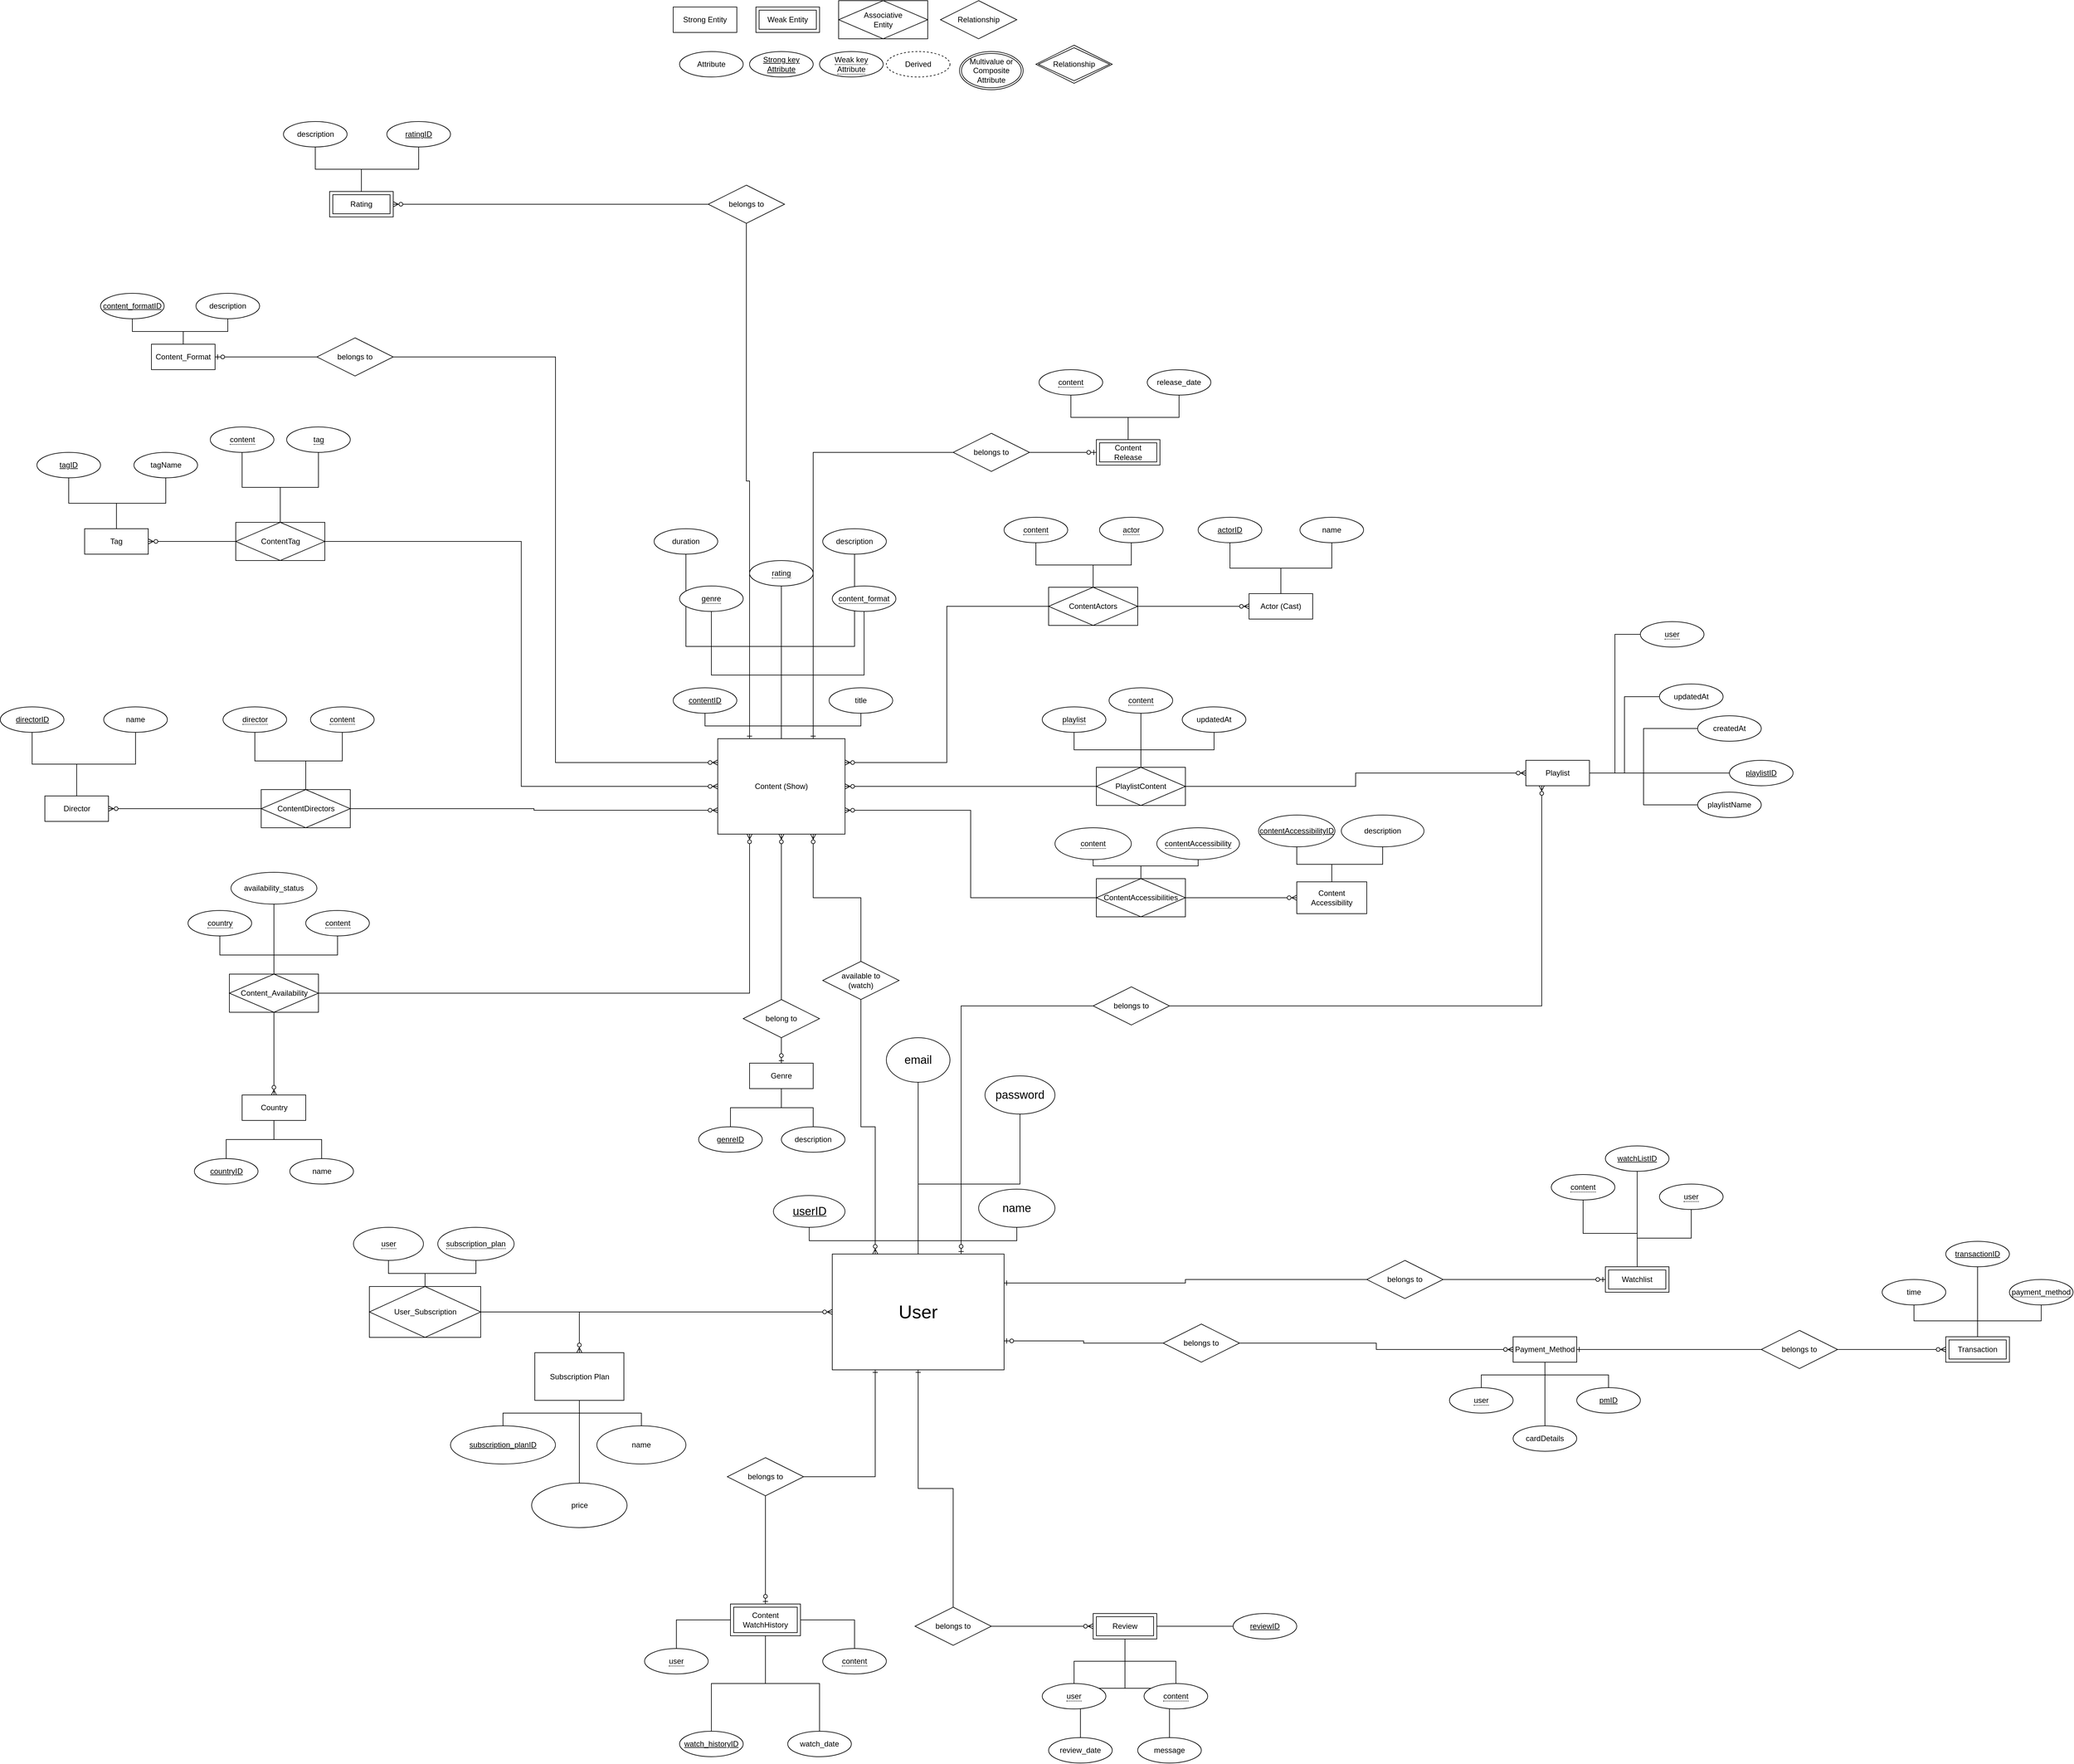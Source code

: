 <mxfile version="26.0.9">
  <diagram name="Page-1" id="sbwtIJG5Lqc62xWzFui9">
    <mxGraphModel dx="4030" dy="2332" grid="1" gridSize="10" guides="1" tooltips="1" connect="1" arrows="1" fold="1" page="1" pageScale="1" pageWidth="850" pageHeight="1100" math="0" shadow="0">
      <root>
        <mxCell id="0" />
        <mxCell id="1" parent="0" />
        <mxCell id="qdfCS7rZfUmENBo_9i0t-54" style="edgeStyle=orthogonalEdgeStyle;rounded=0;orthogonalLoop=1;jettySize=auto;html=1;entryX=0.5;entryY=1;entryDx=0;entryDy=0;endArrow=none;startFill=0;" parent="1" source="w4INzKXedRUWKurKv1tM-1" target="qdfCS7rZfUmENBo_9i0t-52" edge="1">
          <mxGeometry relative="1" as="geometry" />
        </mxCell>
        <mxCell id="qdfCS7rZfUmENBo_9i0t-57" style="edgeStyle=orthogonalEdgeStyle;rounded=0;orthogonalLoop=1;jettySize=auto;html=1;entryX=0.5;entryY=1;entryDx=0;entryDy=0;endArrow=none;startFill=0;" parent="1" source="w4INzKXedRUWKurKv1tM-1" target="qdfCS7rZfUmENBo_9i0t-56" edge="1">
          <mxGeometry relative="1" as="geometry" />
        </mxCell>
        <mxCell id="w4INzKXedRUWKurKv1tM-1" value="Content_Format" style="whiteSpace=wrap;html=1;align=center;" parent="1" vertex="1">
          <mxGeometry x="-880" y="220" width="100" height="40" as="geometry" />
        </mxCell>
        <mxCell id="w4INzKXedRUWKurKv1tM-2" value="Weak Entity" style="shape=ext;margin=3;double=1;whiteSpace=wrap;html=1;align=center;" parent="1" vertex="1">
          <mxGeometry x="70" y="-310" width="100" height="40" as="geometry" />
        </mxCell>
        <mxCell id="w4INzKXedRUWKurKv1tM-3" value="Associative&#xa;Entity" style="shape=associativeEntity;whiteSpace=wrap;html=1;align=center;" parent="1" vertex="1">
          <mxGeometry x="200" y="-320" width="140" height="60" as="geometry" />
        </mxCell>
        <mxCell id="w4INzKXedRUWKurKv1tM-4" value="Relationship" style="shape=rhombus;perimeter=rhombusPerimeter;whiteSpace=wrap;html=1;align=center;" parent="1" vertex="1">
          <mxGeometry x="360" y="-320" width="120" height="60" as="geometry" />
        </mxCell>
        <mxCell id="w4INzKXedRUWKurKv1tM-5" value="Attribute" style="ellipse;whiteSpace=wrap;html=1;align=center;" parent="1" vertex="1">
          <mxGeometry x="-50" y="-240" width="100" height="40" as="geometry" />
        </mxCell>
        <mxCell id="w4INzKXedRUWKurKv1tM-6" value="Strong key Attribute" style="ellipse;whiteSpace=wrap;html=1;align=center;fontStyle=4;" parent="1" vertex="1">
          <mxGeometry x="60" y="-240" width="100" height="40" as="geometry" />
        </mxCell>
        <mxCell id="w4INzKXedRUWKurKv1tM-7" value="&lt;span style=&quot;border-bottom: 1px dotted&quot;&gt;Weak key Attribute&lt;/span&gt;" style="ellipse;whiteSpace=wrap;html=1;align=center;" parent="1" vertex="1">
          <mxGeometry x="170" y="-240" width="100" height="40" as="geometry" />
        </mxCell>
        <mxCell id="w4INzKXedRUWKurKv1tM-8" value="Derived" style="ellipse;whiteSpace=wrap;html=1;align=center;dashed=1;" parent="1" vertex="1">
          <mxGeometry x="275" y="-240" width="100" height="40" as="geometry" />
        </mxCell>
        <mxCell id="w4INzKXedRUWKurKv1tM-9" value="Multivalue or Composite Attribute" style="ellipse;shape=doubleEllipse;margin=3;whiteSpace=wrap;html=1;align=center;" parent="1" vertex="1">
          <mxGeometry x="390" y="-240" width="100" height="60" as="geometry" />
        </mxCell>
        <mxCell id="w4INzKXedRUWKurKv1tM-10" value="Relationship" style="shape=rhombus;double=1;perimeter=rhombusPerimeter;whiteSpace=wrap;html=1;align=center;" parent="1" vertex="1">
          <mxGeometry x="510" y="-250" width="120" height="60" as="geometry" />
        </mxCell>
        <mxCell id="yMJcQz2AITCi0hib5a6--9" style="edgeStyle=orthogonalEdgeStyle;rounded=0;orthogonalLoop=1;jettySize=auto;html=1;entryX=0.5;entryY=1;entryDx=0;entryDy=0;endArrow=none;startFill=0;" parent="1" source="yMJcQz2AITCi0hib5a6--1" target="yMJcQz2AITCi0hib5a6--8" edge="1">
          <mxGeometry relative="1" as="geometry" />
        </mxCell>
        <mxCell id="yMJcQz2AITCi0hib5a6--10" style="edgeStyle=orthogonalEdgeStyle;rounded=0;orthogonalLoop=1;jettySize=auto;html=1;entryX=0.5;entryY=1;entryDx=0;entryDy=0;endArrow=none;startFill=0;" parent="1" source="yMJcQz2AITCi0hib5a6--1" target="yMJcQz2AITCi0hib5a6--6" edge="1">
          <mxGeometry relative="1" as="geometry" />
        </mxCell>
        <mxCell id="yMJcQz2AITCi0hib5a6--33" style="edgeStyle=orthogonalEdgeStyle;rounded=0;orthogonalLoop=1;jettySize=auto;html=1;entryX=0.5;entryY=1;entryDx=0;entryDy=0;endArrow=none;startFill=0;" parent="1" source="yMJcQz2AITCi0hib5a6--1" target="yMJcQz2AITCi0hib5a6--32" edge="1">
          <mxGeometry relative="1" as="geometry" />
        </mxCell>
        <mxCell id="qdfCS7rZfUmENBo_9i0t-60" style="edgeStyle=orthogonalEdgeStyle;rounded=0;orthogonalLoop=1;jettySize=auto;html=1;endArrow=none;startFill=0;" parent="1" source="yMJcQz2AITCi0hib5a6--1" target="qdfCS7rZfUmENBo_9i0t-58" edge="1">
          <mxGeometry relative="1" as="geometry" />
        </mxCell>
        <mxCell id="DvEDt5dL9hCp_Jummkrn-24" style="edgeStyle=orthogonalEdgeStyle;rounded=0;orthogonalLoop=1;jettySize=auto;html=1;entryX=0.5;entryY=1;entryDx=0;entryDy=0;endArrow=none;startFill=0;" edge="1" parent="1" source="yMJcQz2AITCi0hib5a6--1" target="DvEDt5dL9hCp_Jummkrn-23">
          <mxGeometry relative="1" as="geometry" />
        </mxCell>
        <mxCell id="DvEDt5dL9hCp_Jummkrn-33" style="edgeStyle=orthogonalEdgeStyle;rounded=0;orthogonalLoop=1;jettySize=auto;html=1;entryX=0.5;entryY=1;entryDx=0;entryDy=0;endArrow=none;startFill=0;" edge="1" parent="1" source="yMJcQz2AITCi0hib5a6--1" target="DvEDt5dL9hCp_Jummkrn-32">
          <mxGeometry relative="1" as="geometry" />
        </mxCell>
        <mxCell id="DvEDt5dL9hCp_Jummkrn-35" style="edgeStyle=orthogonalEdgeStyle;rounded=0;orthogonalLoop=1;jettySize=auto;html=1;endArrow=none;startFill=0;" edge="1" parent="1" source="yMJcQz2AITCi0hib5a6--1" target="DvEDt5dL9hCp_Jummkrn-34">
          <mxGeometry relative="1" as="geometry" />
        </mxCell>
        <mxCell id="yMJcQz2AITCi0hib5a6--1" value="Content (Show)" style="whiteSpace=wrap;html=1;align=center;" parent="1" vertex="1">
          <mxGeometry x="10" y="840" width="200" height="150" as="geometry" />
        </mxCell>
        <mxCell id="LjFOChXieChf4-9cmyB0-9" style="edgeStyle=orthogonalEdgeStyle;rounded=0;orthogonalLoop=1;jettySize=auto;html=1;entryX=0.5;entryY=1;entryDx=0;entryDy=0;endArrow=none;startFill=0;" parent="1" source="yMJcQz2AITCi0hib5a6--2" target="LjFOChXieChf4-9cmyB0-7" edge="1">
          <mxGeometry relative="1" as="geometry" />
        </mxCell>
        <mxCell id="LjFOChXieChf4-9cmyB0-11" style="edgeStyle=orthogonalEdgeStyle;rounded=0;orthogonalLoop=1;jettySize=auto;html=1;entryX=0.5;entryY=1;entryDx=0;entryDy=0;endArrow=none;startFill=0;" parent="1" source="yMJcQz2AITCi0hib5a6--2" target="LjFOChXieChf4-9cmyB0-10" edge="1">
          <mxGeometry relative="1" as="geometry" />
        </mxCell>
        <mxCell id="yMJcQz2AITCi0hib5a6--2" value="Actor (Cast)" style="whiteSpace=wrap;html=1;align=center;" parent="1" vertex="1">
          <mxGeometry x="845" y="612" width="100" height="40" as="geometry" />
        </mxCell>
        <mxCell id="yMJcQz2AITCi0hib5a6--5" style="edgeStyle=orthogonalEdgeStyle;rounded=0;orthogonalLoop=1;jettySize=auto;html=1;entryX=0;entryY=0.5;entryDx=0;entryDy=0;endArrow=ERzeroToMany;endFill=0;" parent="1" source="yMJcQz2AITCi0hib5a6--3" target="yMJcQz2AITCi0hib5a6--2" edge="1">
          <mxGeometry relative="1" as="geometry" />
        </mxCell>
        <mxCell id="yMJcQz2AITCi0hib5a6--13" style="edgeStyle=orthogonalEdgeStyle;rounded=0;orthogonalLoop=1;jettySize=auto;html=1;endArrow=none;startFill=0;" parent="1" source="yMJcQz2AITCi0hib5a6--3" target="yMJcQz2AITCi0hib5a6--12" edge="1">
          <mxGeometry relative="1" as="geometry" />
        </mxCell>
        <mxCell id="yMJcQz2AITCi0hib5a6--14" style="edgeStyle=orthogonalEdgeStyle;rounded=0;orthogonalLoop=1;jettySize=auto;html=1;entryX=0.5;entryY=1;entryDx=0;entryDy=0;endArrow=none;startFill=0;" parent="1" source="yMJcQz2AITCi0hib5a6--3" target="yMJcQz2AITCi0hib5a6--11" edge="1">
          <mxGeometry relative="1" as="geometry" />
        </mxCell>
        <mxCell id="ylxQAcT74aEYiyA7Ngud-25" style="edgeStyle=orthogonalEdgeStyle;rounded=0;orthogonalLoop=1;jettySize=auto;html=1;entryX=1;entryY=0.25;entryDx=0;entryDy=0;endArrow=ERzeroToMany;endFill=0;" parent="1" source="yMJcQz2AITCi0hib5a6--3" target="yMJcQz2AITCi0hib5a6--1" edge="1">
          <mxGeometry relative="1" as="geometry" />
        </mxCell>
        <mxCell id="yMJcQz2AITCi0hib5a6--3" value="ContentActors" style="shape=associativeEntity;whiteSpace=wrap;html=1;align=center;" parent="1" vertex="1">
          <mxGeometry x="530" y="602" width="140" height="60" as="geometry" />
        </mxCell>
        <mxCell id="yMJcQz2AITCi0hib5a6--6" value="contentID" style="ellipse;whiteSpace=wrap;html=1;align=center;fontStyle=4;" parent="1" vertex="1">
          <mxGeometry x="-60" y="760" width="100" height="40" as="geometry" />
        </mxCell>
        <mxCell id="yMJcQz2AITCi0hib5a6--8" value="title" style="ellipse;whiteSpace=wrap;html=1;align=center;" parent="1" vertex="1">
          <mxGeometry x="185" y="760" width="100" height="40" as="geometry" />
        </mxCell>
        <mxCell id="yMJcQz2AITCi0hib5a6--11" value="&lt;span style=&quot;border-bottom: 1px dotted&quot;&gt;content&lt;/span&gt;" style="ellipse;whiteSpace=wrap;html=1;align=center;" parent="1" vertex="1">
          <mxGeometry x="460" y="492" width="100" height="40" as="geometry" />
        </mxCell>
        <mxCell id="yMJcQz2AITCi0hib5a6--12" value="&lt;span style=&quot;border-bottom: 1px dotted&quot;&gt;actor&lt;/span&gt;" style="ellipse;whiteSpace=wrap;html=1;align=center;" parent="1" vertex="1">
          <mxGeometry x="610" y="492" width="100" height="40" as="geometry" />
        </mxCell>
        <mxCell id="yMJcQz2AITCi0hib5a6--22" style="edgeStyle=orthogonalEdgeStyle;rounded=0;orthogonalLoop=1;jettySize=auto;html=1;entryX=0.5;entryY=1;entryDx=0;entryDy=0;endArrow=none;startFill=0;" parent="1" source="yMJcQz2AITCi0hib5a6--15" target="yMJcQz2AITCi0hib5a6--21" edge="1">
          <mxGeometry relative="1" as="geometry" />
        </mxCell>
        <mxCell id="yMJcQz2AITCi0hib5a6--23" style="edgeStyle=orthogonalEdgeStyle;rounded=0;orthogonalLoop=1;jettySize=auto;html=1;endArrow=none;startFill=0;" parent="1" source="yMJcQz2AITCi0hib5a6--15" target="yMJcQz2AITCi0hib5a6--20" edge="1">
          <mxGeometry relative="1" as="geometry" />
        </mxCell>
        <mxCell id="yMJcQz2AITCi0hib5a6--15" value="Director" style="whiteSpace=wrap;html=1;align=center;" parent="1" vertex="1">
          <mxGeometry x="-1047.5" y="930" width="100" height="40" as="geometry" />
        </mxCell>
        <mxCell id="yMJcQz2AITCi0hib5a6--18" style="edgeStyle=orthogonalEdgeStyle;rounded=0;orthogonalLoop=1;jettySize=auto;html=1;endArrow=ERzeroToMany;endFill=0;entryX=0;entryY=0.75;entryDx=0;entryDy=0;" parent="1" source="yMJcQz2AITCi0hib5a6--17" target="yMJcQz2AITCi0hib5a6--1" edge="1">
          <mxGeometry relative="1" as="geometry" />
        </mxCell>
        <mxCell id="yMJcQz2AITCi0hib5a6--19" style="edgeStyle=orthogonalEdgeStyle;rounded=0;orthogonalLoop=1;jettySize=auto;html=1;endArrow=ERzeroToMany;endFill=0;" parent="1" source="yMJcQz2AITCi0hib5a6--17" target="yMJcQz2AITCi0hib5a6--15" edge="1">
          <mxGeometry relative="1" as="geometry" />
        </mxCell>
        <mxCell id="yMJcQz2AITCi0hib5a6--26" style="edgeStyle=orthogonalEdgeStyle;rounded=0;orthogonalLoop=1;jettySize=auto;html=1;endArrow=none;startFill=0;" parent="1" source="yMJcQz2AITCi0hib5a6--17" target="yMJcQz2AITCi0hib5a6--25" edge="1">
          <mxGeometry relative="1" as="geometry" />
        </mxCell>
        <mxCell id="yMJcQz2AITCi0hib5a6--27" style="edgeStyle=orthogonalEdgeStyle;rounded=0;orthogonalLoop=1;jettySize=auto;html=1;endArrow=none;startFill=0;" parent="1" source="yMJcQz2AITCi0hib5a6--17" target="yMJcQz2AITCi0hib5a6--24" edge="1">
          <mxGeometry relative="1" as="geometry" />
        </mxCell>
        <mxCell id="yMJcQz2AITCi0hib5a6--17" value="ContentDirectors" style="shape=associativeEntity;whiteSpace=wrap;html=1;align=center;" parent="1" vertex="1">
          <mxGeometry x="-707.5" y="920" width="140" height="60" as="geometry" />
        </mxCell>
        <mxCell id="yMJcQz2AITCi0hib5a6--20" value="directorID" style="ellipse;whiteSpace=wrap;html=1;align=center;fontStyle=4;" parent="1" vertex="1">
          <mxGeometry x="-1117.5" y="790" width="100" height="40" as="geometry" />
        </mxCell>
        <mxCell id="yMJcQz2AITCi0hib5a6--21" value="name" style="ellipse;whiteSpace=wrap;html=1;align=center;" parent="1" vertex="1">
          <mxGeometry x="-955" y="790" width="100" height="40" as="geometry" />
        </mxCell>
        <mxCell id="yMJcQz2AITCi0hib5a6--24" value="&lt;span style=&quot;border-bottom: 1px dotted&quot;&gt;director&lt;/span&gt;" style="ellipse;whiteSpace=wrap;html=1;align=center;" parent="1" vertex="1">
          <mxGeometry x="-767.5" y="790" width="100" height="40" as="geometry" />
        </mxCell>
        <mxCell id="yMJcQz2AITCi0hib5a6--25" value="&lt;span style=&quot;border-bottom: 1px dotted&quot;&gt;content&lt;/span&gt;" style="ellipse;whiteSpace=wrap;html=1;align=center;" parent="1" vertex="1">
          <mxGeometry x="-630" y="790" width="100" height="40" as="geometry" />
        </mxCell>
        <mxCell id="qdfCS7rZfUmENBo_9i0t-63" style="edgeStyle=orthogonalEdgeStyle;rounded=0;orthogonalLoop=1;jettySize=auto;html=1;entryX=0.5;entryY=0;entryDx=0;entryDy=0;endArrow=none;startFill=0;" parent="1" source="yMJcQz2AITCi0hib5a6--28" target="qdfCS7rZfUmENBo_9i0t-62" edge="1">
          <mxGeometry relative="1" as="geometry" />
        </mxCell>
        <mxCell id="qdfCS7rZfUmENBo_9i0t-65" style="edgeStyle=orthogonalEdgeStyle;rounded=0;orthogonalLoop=1;jettySize=auto;html=1;entryX=0.5;entryY=0;entryDx=0;entryDy=0;endArrow=none;startFill=0;" parent="1" source="yMJcQz2AITCi0hib5a6--28" target="qdfCS7rZfUmENBo_9i0t-64" edge="1">
          <mxGeometry relative="1" as="geometry" />
        </mxCell>
        <mxCell id="yMJcQz2AITCi0hib5a6--28" value="Genre" style="whiteSpace=wrap;html=1;align=center;" parent="1" vertex="1">
          <mxGeometry x="60" y="1350" width="100" height="40" as="geometry" />
        </mxCell>
        <mxCell id="yMJcQz2AITCi0hib5a6--31" style="edgeStyle=orthogonalEdgeStyle;rounded=0;orthogonalLoop=1;jettySize=auto;html=1;entryX=0.5;entryY=0;entryDx=0;entryDy=0;endArrow=ERzeroToOne;endFill=0;" parent="1" source="yMJcQz2AITCi0hib5a6--29" target="yMJcQz2AITCi0hib5a6--28" edge="1">
          <mxGeometry relative="1" as="geometry" />
        </mxCell>
        <mxCell id="DvEDt5dL9hCp_Jummkrn-14" style="edgeStyle=orthogonalEdgeStyle;rounded=0;orthogonalLoop=1;jettySize=auto;html=1;entryX=0.5;entryY=1;entryDx=0;entryDy=0;endArrow=ERzeroToMany;endFill=0;" edge="1" parent="1" source="yMJcQz2AITCi0hib5a6--29" target="yMJcQz2AITCi0hib5a6--1">
          <mxGeometry relative="1" as="geometry" />
        </mxCell>
        <mxCell id="yMJcQz2AITCi0hib5a6--29" value="belong to" style="shape=rhombus;perimeter=rhombusPerimeter;whiteSpace=wrap;html=1;align=center;" parent="1" vertex="1">
          <mxGeometry x="50" y="1250" width="120" height="60" as="geometry" />
        </mxCell>
        <mxCell id="yMJcQz2AITCi0hib5a6--32" value="&lt;span style=&quot;border-bottom: 1px dotted&quot;&gt;genre&lt;/span&gt;" style="ellipse;whiteSpace=wrap;html=1;align=center;" parent="1" vertex="1">
          <mxGeometry x="-50" y="600" width="100" height="40" as="geometry" />
        </mxCell>
        <mxCell id="sWINgJ6e_lElKCKlzv-j-23" style="edgeStyle=orthogonalEdgeStyle;rounded=0;orthogonalLoop=1;jettySize=auto;html=1;entryX=0.5;entryY=0;entryDx=0;entryDy=0;endArrow=none;startFill=0;" parent="1" source="yMJcQz2AITCi0hib5a6--34" target="sWINgJ6e_lElKCKlzv-j-22" edge="1">
          <mxGeometry relative="1" as="geometry" />
        </mxCell>
        <mxCell id="sWINgJ6e_lElKCKlzv-j-25" style="edgeStyle=orthogonalEdgeStyle;rounded=0;orthogonalLoop=1;jettySize=auto;html=1;entryX=0.5;entryY=0;entryDx=0;entryDy=0;endArrow=none;startFill=0;" parent="1" source="yMJcQz2AITCi0hib5a6--34" target="sWINgJ6e_lElKCKlzv-j-24" edge="1">
          <mxGeometry relative="1" as="geometry" />
        </mxCell>
        <mxCell id="yMJcQz2AITCi0hib5a6--34" value="Country" style="whiteSpace=wrap;html=1;align=center;" parent="1" vertex="1">
          <mxGeometry x="-737.5" y="1400" width="100" height="40" as="geometry" />
        </mxCell>
        <mxCell id="yMJcQz2AITCi0hib5a6--37" style="edgeStyle=orthogonalEdgeStyle;rounded=0;orthogonalLoop=1;jettySize=auto;html=1;endArrow=ERzeroToMany;endFill=0;exitX=0.5;exitY=1;exitDx=0;exitDy=0;" parent="1" source="sWINgJ6e_lElKCKlzv-j-14" target="yMJcQz2AITCi0hib5a6--34" edge="1">
          <mxGeometry relative="1" as="geometry">
            <mxPoint x="-457.5" y="1210" as="sourcePoint" />
          </mxGeometry>
        </mxCell>
        <mxCell id="DvEDt5dL9hCp_Jummkrn-4" style="edgeStyle=orthogonalEdgeStyle;rounded=0;orthogonalLoop=1;jettySize=auto;html=1;endArrow=none;startFill=0;" edge="1" parent="1" source="yMJcQz2AITCi0hib5a6--38" target="DvEDt5dL9hCp_Jummkrn-3">
          <mxGeometry relative="1" as="geometry" />
        </mxCell>
        <mxCell id="DvEDt5dL9hCp_Jummkrn-7" style="edgeStyle=orthogonalEdgeStyle;rounded=0;orthogonalLoop=1;jettySize=auto;html=1;endArrow=none;startFill=0;" edge="1" parent="1" source="yMJcQz2AITCi0hib5a6--38" target="DvEDt5dL9hCp_Jummkrn-6">
          <mxGeometry relative="1" as="geometry" />
        </mxCell>
        <mxCell id="DvEDt5dL9hCp_Jummkrn-8" style="edgeStyle=orthogonalEdgeStyle;rounded=0;orthogonalLoop=1;jettySize=auto;html=1;endArrow=none;startFill=0;" edge="1" parent="1" source="yMJcQz2AITCi0hib5a6--38" target="DvEDt5dL9hCp_Jummkrn-5">
          <mxGeometry relative="1" as="geometry" />
        </mxCell>
        <mxCell id="DvEDt5dL9hCp_Jummkrn-30" style="edgeStyle=orthogonalEdgeStyle;rounded=0;orthogonalLoop=1;jettySize=auto;html=1;entryX=0.5;entryY=1;entryDx=0;entryDy=0;endArrow=none;startFill=0;" edge="1" parent="1" source="yMJcQz2AITCi0hib5a6--38" target="DvEDt5dL9hCp_Jummkrn-1">
          <mxGeometry relative="1" as="geometry" />
        </mxCell>
        <mxCell id="yMJcQz2AITCi0hib5a6--38" value="&lt;font style=&quot;font-size: 29px;&quot;&gt;User&lt;/font&gt;" style="whiteSpace=wrap;html=1;align=center;" parent="1" vertex="1">
          <mxGeometry x="190" y="1650" width="270" height="182" as="geometry" />
        </mxCell>
        <mxCell id="yMJcQz2AITCi0hib5a6--43" style="edgeStyle=orthogonalEdgeStyle;rounded=0;orthogonalLoop=1;jettySize=auto;html=1;endArrow=ERzeroToMany;endFill=0;" parent="1" source="yMJcQz2AITCi0hib5a6--40" target="yMJcQz2AITCi0hib5a6--41" edge="1">
          <mxGeometry relative="1" as="geometry" />
        </mxCell>
        <mxCell id="DvEDt5dL9hCp_Jummkrn-28" style="edgeStyle=orthogonalEdgeStyle;rounded=0;orthogonalLoop=1;jettySize=auto;html=1;entryX=0.25;entryY=0;entryDx=0;entryDy=0;endArrow=ERone;endFill=0;" edge="1" parent="1" source="yMJcQz2AITCi0hib5a6--40" target="yMJcQz2AITCi0hib5a6--1">
          <mxGeometry relative="1" as="geometry" />
        </mxCell>
        <mxCell id="yMJcQz2AITCi0hib5a6--40" value="belongs to" style="shape=rhombus;perimeter=rhombusPerimeter;whiteSpace=wrap;html=1;align=center;" parent="1" vertex="1">
          <mxGeometry x="-5" y="-30" width="120" height="60" as="geometry" />
        </mxCell>
        <mxCell id="DvEDt5dL9hCp_Jummkrn-25" style="edgeStyle=orthogonalEdgeStyle;rounded=0;orthogonalLoop=1;jettySize=auto;html=1;entryX=0.5;entryY=1;entryDx=0;entryDy=0;endArrow=none;startFill=0;" edge="1" parent="1" source="yMJcQz2AITCi0hib5a6--41" target="LjFOChXieChf4-9cmyB0-14">
          <mxGeometry relative="1" as="geometry" />
        </mxCell>
        <mxCell id="DvEDt5dL9hCp_Jummkrn-27" style="edgeStyle=orthogonalEdgeStyle;rounded=0;orthogonalLoop=1;jettySize=auto;html=1;entryX=0.5;entryY=1;entryDx=0;entryDy=0;endArrow=none;startFill=0;" edge="1" parent="1" source="yMJcQz2AITCi0hib5a6--41" target="sWINgJ6e_lElKCKlzv-j-8">
          <mxGeometry relative="1" as="geometry" />
        </mxCell>
        <mxCell id="yMJcQz2AITCi0hib5a6--41" value="Rating" style="shape=ext;margin=3;double=1;whiteSpace=wrap;html=1;align=center;" parent="1" vertex="1">
          <mxGeometry x="-600" y="-20" width="100" height="40" as="geometry" />
        </mxCell>
        <mxCell id="yMJcQz2AITCi0hib5a6--53" style="edgeStyle=orthogonalEdgeStyle;rounded=0;orthogonalLoop=1;jettySize=auto;html=1;entryX=0.5;entryY=0;entryDx=0;entryDy=0;endArrow=none;startFill=0;" parent="1" source="yMJcQz2AITCi0hib5a6--46" target="yMJcQz2AITCi0hib5a6--52" edge="1">
          <mxGeometry relative="1" as="geometry" />
        </mxCell>
        <mxCell id="LjFOChXieChf4-9cmyB0-17" style="edgeStyle=orthogonalEdgeStyle;rounded=0;orthogonalLoop=1;jettySize=auto;html=1;endArrow=none;startFill=0;" parent="1" source="yMJcQz2AITCi0hib5a6--46" target="LjFOChXieChf4-9cmyB0-16" edge="1">
          <mxGeometry relative="1" as="geometry" />
        </mxCell>
        <mxCell id="LjFOChXieChf4-9cmyB0-19" style="edgeStyle=orthogonalEdgeStyle;rounded=0;orthogonalLoop=1;jettySize=auto;html=1;endArrow=none;startFill=0;" parent="1" source="yMJcQz2AITCi0hib5a6--46" target="LjFOChXieChf4-9cmyB0-18" edge="1">
          <mxGeometry relative="1" as="geometry" />
        </mxCell>
        <mxCell id="sWINgJ6e_lElKCKlzv-j-13" style="edgeStyle=orthogonalEdgeStyle;rounded=0;orthogonalLoop=1;jettySize=auto;html=1;endArrow=none;startFill=0;" parent="1" source="yMJcQz2AITCi0hib5a6--46" target="sWINgJ6e_lElKCKlzv-j-12" edge="1">
          <mxGeometry relative="1" as="geometry" />
        </mxCell>
        <mxCell id="DvEDt5dL9hCp_Jummkrn-10" style="edgeStyle=orthogonalEdgeStyle;rounded=0;orthogonalLoop=1;jettySize=auto;html=1;entryX=0.5;entryY=0;entryDx=0;entryDy=0;endArrow=none;startFill=0;" edge="1" parent="1" source="yMJcQz2AITCi0hib5a6--46" target="DvEDt5dL9hCp_Jummkrn-9">
          <mxGeometry relative="1" as="geometry" />
        </mxCell>
        <mxCell id="yMJcQz2AITCi0hib5a6--46" value="Review" style="shape=ext;margin=3;double=1;whiteSpace=wrap;html=1;align=center;" parent="1" vertex="1">
          <mxGeometry x="600" y="2215" width="100" height="40" as="geometry" />
        </mxCell>
        <mxCell id="yMJcQz2AITCi0hib5a6--50" style="edgeStyle=orthogonalEdgeStyle;rounded=0;orthogonalLoop=1;jettySize=auto;html=1;entryX=0.5;entryY=1;entryDx=0;entryDy=0;endArrow=ERone;endFill=0;" parent="1" source="yMJcQz2AITCi0hib5a6--49" target="yMJcQz2AITCi0hib5a6--38" edge="1">
          <mxGeometry relative="1" as="geometry">
            <mxPoint x="330" y="1670" as="targetPoint" />
          </mxGeometry>
        </mxCell>
        <mxCell id="yMJcQz2AITCi0hib5a6--51" style="edgeStyle=orthogonalEdgeStyle;rounded=0;orthogonalLoop=1;jettySize=auto;html=1;endArrow=ERzeroToMany;endFill=0;" parent="1" source="yMJcQz2AITCi0hib5a6--49" target="yMJcQz2AITCi0hib5a6--46" edge="1">
          <mxGeometry relative="1" as="geometry" />
        </mxCell>
        <mxCell id="yMJcQz2AITCi0hib5a6--49" value="belongs to" style="shape=rhombus;perimeter=rhombusPerimeter;whiteSpace=wrap;html=1;align=center;" parent="1" vertex="1">
          <mxGeometry x="320" y="2205" width="120" height="60" as="geometry" />
        </mxCell>
        <mxCell id="yMJcQz2AITCi0hib5a6--52" value="&lt;span style=&quot;border-bottom: 1px dotted&quot;&gt;content&lt;/span&gt;" style="ellipse;whiteSpace=wrap;html=1;align=center;" parent="1" vertex="1">
          <mxGeometry x="680" y="2325" width="100" height="40" as="geometry" />
        </mxCell>
        <mxCell id="ylxQAcT74aEYiyA7Ngud-46" style="edgeStyle=orthogonalEdgeStyle;rounded=0;orthogonalLoop=1;jettySize=auto;html=1;entryX=0.5;entryY=0;entryDx=0;entryDy=0;endArrow=none;startFill=0;" parent="1" source="yMJcQz2AITCi0hib5a6--59" target="ylxQAcT74aEYiyA7Ngud-44" edge="1">
          <mxGeometry relative="1" as="geometry" />
        </mxCell>
        <mxCell id="ylxQAcT74aEYiyA7Ngud-47" style="edgeStyle=orthogonalEdgeStyle;rounded=0;orthogonalLoop=1;jettySize=auto;html=1;endArrow=none;startFill=0;" parent="1" source="yMJcQz2AITCi0hib5a6--59" target="ylxQAcT74aEYiyA7Ngud-45" edge="1">
          <mxGeometry relative="1" as="geometry" />
        </mxCell>
        <mxCell id="ylxQAcT74aEYiyA7Ngud-49" style="edgeStyle=orthogonalEdgeStyle;rounded=0;orthogonalLoop=1;jettySize=auto;html=1;entryX=0.5;entryY=0;entryDx=0;entryDy=0;endArrow=none;startFill=0;" parent="1" source="yMJcQz2AITCi0hib5a6--59" target="ylxQAcT74aEYiyA7Ngud-48" edge="1">
          <mxGeometry relative="1" as="geometry" />
        </mxCell>
        <mxCell id="yMJcQz2AITCi0hib5a6--59" value="Subscription Plan" style="whiteSpace=wrap;html=1;align=center;" parent="1" vertex="1">
          <mxGeometry x="-277.5" y="1805" width="140" height="75" as="geometry" />
        </mxCell>
        <mxCell id="DvEDt5dL9hCp_Jummkrn-16" style="edgeStyle=orthogonalEdgeStyle;rounded=0;orthogonalLoop=1;jettySize=auto;html=1;entryX=0.75;entryY=1;entryDx=0;entryDy=0;endArrow=ERzeroToMany;endFill=0;" edge="1" parent="1" source="yMJcQz2AITCi0hib5a6--64" target="yMJcQz2AITCi0hib5a6--1">
          <mxGeometry relative="1" as="geometry" />
        </mxCell>
        <mxCell id="DvEDt5dL9hCp_Jummkrn-29" style="edgeStyle=orthogonalEdgeStyle;rounded=0;orthogonalLoop=1;jettySize=auto;html=1;entryX=0.25;entryY=0;entryDx=0;entryDy=0;endArrow=ERzeroToMany;endFill=0;" edge="1" parent="1" source="yMJcQz2AITCi0hib5a6--64" target="yMJcQz2AITCi0hib5a6--38">
          <mxGeometry relative="1" as="geometry" />
        </mxCell>
        <mxCell id="yMJcQz2AITCi0hib5a6--64" value="available to&lt;div&gt;(watch)&lt;/div&gt;" style="shape=rhombus;perimeter=rhombusPerimeter;whiteSpace=wrap;html=1;align=center;" parent="1" vertex="1">
          <mxGeometry x="175" y="1190" width="120" height="60" as="geometry" />
        </mxCell>
        <mxCell id="yMJcQz2AITCi0hib5a6--70" value="&lt;span style=&quot;border-bottom: 1px dotted&quot;&gt;user&lt;/span&gt;" style="ellipse;whiteSpace=wrap;html=1;align=center;" parent="1" vertex="1">
          <mxGeometry x="1460" y="656" width="100" height="40" as="geometry" />
        </mxCell>
        <mxCell id="LjFOChXieChf4-9cmyB0-3" style="edgeStyle=orthogonalEdgeStyle;rounded=0;orthogonalLoop=1;jettySize=auto;html=1;entryX=0.5;entryY=0;entryDx=0;entryDy=0;endArrow=ERzeroToMany;endFill=0;" parent="1" source="LjFOChXieChf4-9cmyB0-1" target="yMJcQz2AITCi0hib5a6--59" edge="1">
          <mxGeometry relative="1" as="geometry" />
        </mxCell>
        <mxCell id="ylxQAcT74aEYiyA7Ngud-38" style="edgeStyle=orthogonalEdgeStyle;rounded=0;orthogonalLoop=1;jettySize=auto;html=1;entryX=0.5;entryY=1;entryDx=0;entryDy=0;endArrow=none;startFill=0;" parent="1" source="LjFOChXieChf4-9cmyB0-1" target="ylxQAcT74aEYiyA7Ngud-37" edge="1">
          <mxGeometry relative="1" as="geometry" />
        </mxCell>
        <mxCell id="ylxQAcT74aEYiyA7Ngud-40" style="edgeStyle=orthogonalEdgeStyle;rounded=0;orthogonalLoop=1;jettySize=auto;html=1;entryX=0.5;entryY=1;entryDx=0;entryDy=0;endArrow=none;startFill=0;" parent="1" source="LjFOChXieChf4-9cmyB0-1" target="ylxQAcT74aEYiyA7Ngud-39" edge="1">
          <mxGeometry relative="1" as="geometry" />
        </mxCell>
        <mxCell id="ylxQAcT74aEYiyA7Ngud-83" style="edgeStyle=orthogonalEdgeStyle;rounded=0;orthogonalLoop=1;jettySize=auto;html=1;entryX=0;entryY=0.5;entryDx=0;entryDy=0;endArrow=ERzeroToMany;endFill=0;" parent="1" source="LjFOChXieChf4-9cmyB0-1" target="yMJcQz2AITCi0hib5a6--38" edge="1">
          <mxGeometry relative="1" as="geometry" />
        </mxCell>
        <mxCell id="LjFOChXieChf4-9cmyB0-1" value="User_Subscription" style="shape=associativeEntity;whiteSpace=wrap;html=1;align=center;" parent="1" vertex="1">
          <mxGeometry x="-537.5" y="1701" width="175" height="80" as="geometry" />
        </mxCell>
        <mxCell id="LjFOChXieChf4-9cmyB0-7" value="actorID" style="ellipse;whiteSpace=wrap;html=1;align=center;fontStyle=4;" parent="1" vertex="1">
          <mxGeometry x="765" y="492" width="100" height="40" as="geometry" />
        </mxCell>
        <mxCell id="LjFOChXieChf4-9cmyB0-10" value="name" style="ellipse;whiteSpace=wrap;html=1;align=center;" parent="1" vertex="1">
          <mxGeometry x="925" y="492" width="100" height="40" as="geometry" />
        </mxCell>
        <mxCell id="LjFOChXieChf4-9cmyB0-14" value="description" style="ellipse;whiteSpace=wrap;html=1;align=center;" parent="1" vertex="1">
          <mxGeometry x="-672.5" y="-130" width="100" height="40" as="geometry" />
        </mxCell>
        <mxCell id="LjFOChXieChf4-9cmyB0-16" value="&lt;span style=&quot;border-bottom: 1px dotted&quot;&gt;user&lt;/span&gt;" style="ellipse;whiteSpace=wrap;html=1;align=center;" parent="1" vertex="1">
          <mxGeometry x="520" y="2325" width="100" height="40" as="geometry" />
        </mxCell>
        <mxCell id="LjFOChXieChf4-9cmyB0-18" value="message" style="ellipse;whiteSpace=wrap;html=1;align=center;" parent="1" vertex="1">
          <mxGeometry x="670" y="2410" width="100" height="40" as="geometry" />
        </mxCell>
        <mxCell id="ymjgTMU6sitvcnR_cFkY-16" style="edgeStyle=orthogonalEdgeStyle;rounded=0;orthogonalLoop=1;jettySize=auto;html=1;entryX=0;entryY=0.5;entryDx=0;entryDy=0;endArrow=none;startFill=0;" parent="1" source="ymjgTMU6sitvcnR_cFkY-1" target="ymjgTMU6sitvcnR_cFkY-9" edge="1">
          <mxGeometry relative="1" as="geometry" />
        </mxCell>
        <mxCell id="ymjgTMU6sitvcnR_cFkY-17" style="edgeStyle=orthogonalEdgeStyle;rounded=0;orthogonalLoop=1;jettySize=auto;html=1;entryX=0;entryY=0.5;entryDx=0;entryDy=0;endArrow=none;startFill=0;" parent="1" source="ymjgTMU6sitvcnR_cFkY-1" target="ymjgTMU6sitvcnR_cFkY-8" edge="1">
          <mxGeometry relative="1" as="geometry" />
        </mxCell>
        <mxCell id="ymjgTMU6sitvcnR_cFkY-18" style="edgeStyle=orthogonalEdgeStyle;rounded=0;orthogonalLoop=1;jettySize=auto;html=1;entryX=0;entryY=0.5;entryDx=0;entryDy=0;endArrow=none;startFill=0;" parent="1" source="ymjgTMU6sitvcnR_cFkY-1" target="ymjgTMU6sitvcnR_cFkY-4" edge="1">
          <mxGeometry relative="1" as="geometry" />
        </mxCell>
        <mxCell id="ymjgTMU6sitvcnR_cFkY-19" style="edgeStyle=orthogonalEdgeStyle;rounded=0;orthogonalLoop=1;jettySize=auto;html=1;entryX=0;entryY=0.5;entryDx=0;entryDy=0;endArrow=none;startFill=0;" parent="1" source="ymjgTMU6sitvcnR_cFkY-1" target="yMJcQz2AITCi0hib5a6--70" edge="1">
          <mxGeometry relative="1" as="geometry" />
        </mxCell>
        <mxCell id="ymjgTMU6sitvcnR_cFkY-20" style="edgeStyle=orthogonalEdgeStyle;rounded=0;orthogonalLoop=1;jettySize=auto;html=1;entryX=0;entryY=0.5;entryDx=0;entryDy=0;endArrow=none;startFill=0;" parent="1" source="ymjgTMU6sitvcnR_cFkY-1" target="ymjgTMU6sitvcnR_cFkY-6" edge="1">
          <mxGeometry relative="1" as="geometry" />
        </mxCell>
        <mxCell id="ymjgTMU6sitvcnR_cFkY-1" value="Playlist" style="whiteSpace=wrap;html=1;align=center;" parent="1" vertex="1">
          <mxGeometry x="1280" y="874" width="100" height="40" as="geometry" />
        </mxCell>
        <mxCell id="ymjgTMU6sitvcnR_cFkY-4" value="playlistID" style="ellipse;whiteSpace=wrap;html=1;align=center;fontStyle=4;" parent="1" vertex="1">
          <mxGeometry x="1600" y="874" width="100" height="40" as="geometry" />
        </mxCell>
        <mxCell id="ymjgTMU6sitvcnR_cFkY-6" value="playlistName" style="ellipse;whiteSpace=wrap;html=1;align=center;" parent="1" vertex="1">
          <mxGeometry x="1550" y="924" width="100" height="40" as="geometry" />
        </mxCell>
        <mxCell id="ymjgTMU6sitvcnR_cFkY-8" value="updatedAt" style="ellipse;whiteSpace=wrap;html=1;align=center;" parent="1" vertex="1">
          <mxGeometry x="1490" y="754" width="100" height="40" as="geometry" />
        </mxCell>
        <mxCell id="ymjgTMU6sitvcnR_cFkY-9" value="createdAt" style="ellipse;whiteSpace=wrap;html=1;align=center;" parent="1" vertex="1">
          <mxGeometry x="1550" y="804" width="100" height="40" as="geometry" />
        </mxCell>
        <mxCell id="ymjgTMU6sitvcnR_cFkY-15" style="edgeStyle=orthogonalEdgeStyle;rounded=0;orthogonalLoop=1;jettySize=auto;html=1;endArrow=ERzeroToMany;endFill=0;" parent="1" source="ymjgTMU6sitvcnR_cFkY-12" target="ymjgTMU6sitvcnR_cFkY-1" edge="1">
          <mxGeometry relative="1" as="geometry" />
        </mxCell>
        <mxCell id="ylxQAcT74aEYiyA7Ngud-24" style="edgeStyle=orthogonalEdgeStyle;rounded=0;orthogonalLoop=1;jettySize=auto;html=1;entryX=1;entryY=0.5;entryDx=0;entryDy=0;endArrow=ERzeroToMany;endFill=0;" parent="1" source="ymjgTMU6sitvcnR_cFkY-12" target="yMJcQz2AITCi0hib5a6--1" edge="1">
          <mxGeometry relative="1" as="geometry" />
        </mxCell>
        <mxCell id="DvEDt5dL9hCp_Jummkrn-17" style="edgeStyle=orthogonalEdgeStyle;rounded=0;orthogonalLoop=1;jettySize=auto;html=1;entryX=0.5;entryY=1;entryDx=0;entryDy=0;endArrow=none;startFill=0;" edge="1" parent="1" source="ymjgTMU6sitvcnR_cFkY-12" target="sWINgJ6e_lElKCKlzv-j-1">
          <mxGeometry relative="1" as="geometry" />
        </mxCell>
        <mxCell id="DvEDt5dL9hCp_Jummkrn-18" style="edgeStyle=orthogonalEdgeStyle;rounded=0;orthogonalLoop=1;jettySize=auto;html=1;endArrow=none;startFill=0;" edge="1" parent="1" source="ymjgTMU6sitvcnR_cFkY-12" target="sWINgJ6e_lElKCKlzv-j-6">
          <mxGeometry relative="1" as="geometry" />
        </mxCell>
        <mxCell id="DvEDt5dL9hCp_Jummkrn-19" style="edgeStyle=orthogonalEdgeStyle;rounded=0;orthogonalLoop=1;jettySize=auto;html=1;entryX=0.5;entryY=1;entryDx=0;entryDy=0;endArrow=none;startFill=0;" edge="1" parent="1" source="ymjgTMU6sitvcnR_cFkY-12" target="sWINgJ6e_lElKCKlzv-j-2">
          <mxGeometry relative="1" as="geometry" />
        </mxCell>
        <mxCell id="ymjgTMU6sitvcnR_cFkY-12" value="PlaylistContent" style="shape=associativeEntity;whiteSpace=wrap;html=1;align=center;" parent="1" vertex="1">
          <mxGeometry x="605" y="885" width="140" height="60" as="geometry" />
        </mxCell>
        <mxCell id="sWINgJ6e_lElKCKlzv-j-10" style="edgeStyle=orthogonalEdgeStyle;rounded=0;orthogonalLoop=1;jettySize=auto;html=1;entryX=0.25;entryY=1;entryDx=0;entryDy=0;endArrow=ERzeroToMany;endFill=0;" parent="1" source="ymjgTMU6sitvcnR_cFkY-21" target="ymjgTMU6sitvcnR_cFkY-1" edge="1">
          <mxGeometry relative="1" as="geometry" />
        </mxCell>
        <mxCell id="sWINgJ6e_lElKCKlzv-j-11" style="edgeStyle=orthogonalEdgeStyle;rounded=0;orthogonalLoop=1;jettySize=auto;html=1;entryX=0.75;entryY=0;entryDx=0;entryDy=0;endArrow=ERzeroToOne;endFill=0;" parent="1" source="ymjgTMU6sitvcnR_cFkY-21" target="yMJcQz2AITCi0hib5a6--38" edge="1">
          <mxGeometry relative="1" as="geometry" />
        </mxCell>
        <mxCell id="ymjgTMU6sitvcnR_cFkY-21" value="belongs to" style="shape=rhombus;perimeter=rhombusPerimeter;whiteSpace=wrap;html=1;align=center;" parent="1" vertex="1">
          <mxGeometry x="600" y="1230" width="120" height="60" as="geometry" />
        </mxCell>
        <mxCell id="sWINgJ6e_lElKCKlzv-j-1" value="&lt;span style=&quot;border-bottom: 1px dotted&quot;&gt;content&lt;/span&gt;" style="ellipse;whiteSpace=wrap;html=1;align=center;" parent="1" vertex="1">
          <mxGeometry x="625" y="760" width="100" height="40" as="geometry" />
        </mxCell>
        <mxCell id="sWINgJ6e_lElKCKlzv-j-2" value="&lt;span style=&quot;border-bottom: 1px dotted&quot;&gt;playlist&lt;/span&gt;" style="ellipse;whiteSpace=wrap;html=1;align=center;" parent="1" vertex="1">
          <mxGeometry x="520" y="790" width="100" height="40" as="geometry" />
        </mxCell>
        <mxCell id="sWINgJ6e_lElKCKlzv-j-6" value="updatedAt" style="ellipse;whiteSpace=wrap;html=1;align=center;" parent="1" vertex="1">
          <mxGeometry x="740" y="790" width="100" height="40" as="geometry" />
        </mxCell>
        <mxCell id="sWINgJ6e_lElKCKlzv-j-8" value="ratingID" style="ellipse;whiteSpace=wrap;html=1;align=center;fontStyle=4;" parent="1" vertex="1">
          <mxGeometry x="-510" y="-130" width="100" height="40" as="geometry" />
        </mxCell>
        <mxCell id="sWINgJ6e_lElKCKlzv-j-12" value="reviewID" style="ellipse;whiteSpace=wrap;html=1;align=center;fontStyle=4;" parent="1" vertex="1">
          <mxGeometry x="820" y="2215" width="100" height="40" as="geometry" />
        </mxCell>
        <mxCell id="sWINgJ6e_lElKCKlzv-j-18" style="edgeStyle=orthogonalEdgeStyle;rounded=0;orthogonalLoop=1;jettySize=auto;html=1;entryX=0.5;entryY=1;entryDx=0;entryDy=0;endArrow=none;startFill=0;" parent="1" source="sWINgJ6e_lElKCKlzv-j-14" target="sWINgJ6e_lElKCKlzv-j-16" edge="1">
          <mxGeometry relative="1" as="geometry" />
        </mxCell>
        <mxCell id="sWINgJ6e_lElKCKlzv-j-19" style="edgeStyle=orthogonalEdgeStyle;rounded=0;orthogonalLoop=1;jettySize=auto;html=1;endArrow=none;startFill=0;" parent="1" source="sWINgJ6e_lElKCKlzv-j-14" target="sWINgJ6e_lElKCKlzv-j-15" edge="1">
          <mxGeometry relative="1" as="geometry" />
        </mxCell>
        <mxCell id="sWINgJ6e_lElKCKlzv-j-21" style="edgeStyle=orthogonalEdgeStyle;rounded=0;orthogonalLoop=1;jettySize=auto;html=1;entryX=0.5;entryY=1;entryDx=0;entryDy=0;endArrow=none;startFill=0;" parent="1" source="sWINgJ6e_lElKCKlzv-j-14" target="sWINgJ6e_lElKCKlzv-j-20" edge="1">
          <mxGeometry relative="1" as="geometry" />
        </mxCell>
        <mxCell id="ylxQAcT74aEYiyA7Ngud-78" style="edgeStyle=orthogonalEdgeStyle;rounded=0;orthogonalLoop=1;jettySize=auto;html=1;entryX=0.25;entryY=1;entryDx=0;entryDy=0;endArrow=ERzeroToMany;endFill=0;" parent="1" source="sWINgJ6e_lElKCKlzv-j-14" target="yMJcQz2AITCi0hib5a6--1" edge="1">
          <mxGeometry relative="1" as="geometry" />
        </mxCell>
        <mxCell id="sWINgJ6e_lElKCKlzv-j-14" value="Content_Availability" style="shape=associativeEntity;whiteSpace=wrap;html=1;align=center;" parent="1" vertex="1">
          <mxGeometry x="-757.5" y="1210" width="140" height="60" as="geometry" />
        </mxCell>
        <mxCell id="sWINgJ6e_lElKCKlzv-j-15" value="&lt;span style=&quot;border-bottom: 1px dotted&quot;&gt;country&lt;/span&gt;" style="ellipse;whiteSpace=wrap;html=1;align=center;" parent="1" vertex="1">
          <mxGeometry x="-822.5" y="1110" width="100" height="40" as="geometry" />
        </mxCell>
        <mxCell id="sWINgJ6e_lElKCKlzv-j-16" value="&lt;span style=&quot;border-bottom: 1px dotted&quot;&gt;content&lt;/span&gt;" style="ellipse;whiteSpace=wrap;html=1;align=center;" parent="1" vertex="1">
          <mxGeometry x="-637.5" y="1110" width="100" height="40" as="geometry" />
        </mxCell>
        <mxCell id="sWINgJ6e_lElKCKlzv-j-20" value="availability_status" style="ellipse;whiteSpace=wrap;html=1;align=center;" parent="1" vertex="1">
          <mxGeometry x="-755" y="1050" width="135" height="50" as="geometry" />
        </mxCell>
        <mxCell id="sWINgJ6e_lElKCKlzv-j-22" value="countryID" style="ellipse;whiteSpace=wrap;html=1;align=center;fontStyle=4;" parent="1" vertex="1">
          <mxGeometry x="-812.5" y="1500" width="100" height="40" as="geometry" />
        </mxCell>
        <mxCell id="sWINgJ6e_lElKCKlzv-j-24" value="name" style="ellipse;whiteSpace=wrap;html=1;align=center;" parent="1" vertex="1">
          <mxGeometry x="-662.5" y="1500" width="100" height="40" as="geometry" />
        </mxCell>
        <mxCell id="qdfCS7rZfUmENBo_9i0t-8" style="edgeStyle=orthogonalEdgeStyle;rounded=0;orthogonalLoop=1;jettySize=auto;html=1;entryX=0.5;entryY=1;entryDx=0;entryDy=0;endArrow=none;startFill=0;" parent="1" source="qdfCS7rZfUmENBo_9i0t-2" target="qdfCS7rZfUmENBo_9i0t-7" edge="1">
          <mxGeometry relative="1" as="geometry" />
        </mxCell>
        <mxCell id="qdfCS7rZfUmENBo_9i0t-10" style="edgeStyle=orthogonalEdgeStyle;rounded=0;orthogonalLoop=1;jettySize=auto;html=1;endArrow=none;startFill=0;" parent="1" source="qdfCS7rZfUmENBo_9i0t-2" target="qdfCS7rZfUmENBo_9i0t-9" edge="1">
          <mxGeometry relative="1" as="geometry" />
        </mxCell>
        <mxCell id="qdfCS7rZfUmENBo_9i0t-2" value="Tag" style="whiteSpace=wrap;html=1;align=center;" parent="1" vertex="1">
          <mxGeometry x="-985" y="510" width="100" height="40" as="geometry" />
        </mxCell>
        <mxCell id="qdfCS7rZfUmENBo_9i0t-5" style="edgeStyle=orthogonalEdgeStyle;rounded=0;orthogonalLoop=1;jettySize=auto;html=1;endArrow=ERzeroToMany;endFill=0;entryX=0;entryY=0.5;entryDx=0;entryDy=0;" parent="1" source="qdfCS7rZfUmENBo_9i0t-3" target="yMJcQz2AITCi0hib5a6--1" edge="1">
          <mxGeometry relative="1" as="geometry">
            <mxPoint x="-90" y="990" as="targetPoint" />
          </mxGeometry>
        </mxCell>
        <mxCell id="qdfCS7rZfUmENBo_9i0t-6" style="edgeStyle=orthogonalEdgeStyle;rounded=0;orthogonalLoop=1;jettySize=auto;html=1;entryX=1;entryY=0.5;entryDx=0;entryDy=0;endArrow=ERzeroToMany;endFill=0;" parent="1" source="qdfCS7rZfUmENBo_9i0t-3" target="qdfCS7rZfUmENBo_9i0t-2" edge="1">
          <mxGeometry relative="1" as="geometry" />
        </mxCell>
        <mxCell id="qdfCS7rZfUmENBo_9i0t-14" style="edgeStyle=orthogonalEdgeStyle;rounded=0;orthogonalLoop=1;jettySize=auto;html=1;entryX=0.5;entryY=1;entryDx=0;entryDy=0;endArrow=none;startFill=0;" parent="1" source="qdfCS7rZfUmENBo_9i0t-3" target="qdfCS7rZfUmENBo_9i0t-11" edge="1">
          <mxGeometry relative="1" as="geometry" />
        </mxCell>
        <mxCell id="qdfCS7rZfUmENBo_9i0t-3" value="ContentTag" style="shape=associativeEntity;whiteSpace=wrap;html=1;align=center;" parent="1" vertex="1">
          <mxGeometry x="-747.5" y="500" width="140" height="60" as="geometry" />
        </mxCell>
        <mxCell id="qdfCS7rZfUmENBo_9i0t-7" value="tagID" style="ellipse;whiteSpace=wrap;html=1;align=center;fontStyle=4;" parent="1" vertex="1">
          <mxGeometry x="-1060" y="390" width="100" height="40" as="geometry" />
        </mxCell>
        <mxCell id="qdfCS7rZfUmENBo_9i0t-9" value="tagName" style="ellipse;whiteSpace=wrap;html=1;align=center;" parent="1" vertex="1">
          <mxGeometry x="-907.5" y="390" width="100" height="40" as="geometry" />
        </mxCell>
        <mxCell id="qdfCS7rZfUmENBo_9i0t-11" value="&lt;span style=&quot;border-bottom: 1px dotted&quot;&gt;content&lt;/span&gt;" style="ellipse;whiteSpace=wrap;html=1;align=center;" parent="1" vertex="1">
          <mxGeometry x="-787.5" y="350" width="100" height="40" as="geometry" />
        </mxCell>
        <mxCell id="qdfCS7rZfUmENBo_9i0t-12" value="&lt;span style=&quot;border-bottom: 1px dotted&quot;&gt;tag&lt;/span&gt;" style="ellipse;whiteSpace=wrap;html=1;align=center;" parent="1" vertex="1">
          <mxGeometry x="-667.5" y="350" width="100" height="40" as="geometry" />
        </mxCell>
        <mxCell id="qdfCS7rZfUmENBo_9i0t-13" style="edgeStyle=orthogonalEdgeStyle;rounded=0;orthogonalLoop=1;jettySize=auto;html=1;entryX=0.5;entryY=1;entryDx=0;entryDy=0;entryPerimeter=0;endArrow=none;startFill=0;" parent="1" source="qdfCS7rZfUmENBo_9i0t-3" target="qdfCS7rZfUmENBo_9i0t-12" edge="1">
          <mxGeometry relative="1" as="geometry" />
        </mxCell>
        <mxCell id="qdfCS7rZfUmENBo_9i0t-26" style="edgeStyle=orthogonalEdgeStyle;rounded=0;orthogonalLoop=1;jettySize=auto;html=1;entryX=0.5;entryY=0;entryDx=0;entryDy=0;endArrow=none;startFill=0;" parent="1" source="qdfCS7rZfUmENBo_9i0t-18" target="qdfCS7rZfUmENBo_9i0t-22" edge="1">
          <mxGeometry relative="1" as="geometry" />
        </mxCell>
        <mxCell id="qdfCS7rZfUmENBo_9i0t-27" style="edgeStyle=orthogonalEdgeStyle;rounded=0;orthogonalLoop=1;jettySize=auto;html=1;entryX=0.5;entryY=0;entryDx=0;entryDy=0;endArrow=none;startFill=0;" parent="1" source="qdfCS7rZfUmENBo_9i0t-18" target="qdfCS7rZfUmENBo_9i0t-23" edge="1">
          <mxGeometry relative="1" as="geometry" />
        </mxCell>
        <mxCell id="qdfCS7rZfUmENBo_9i0t-28" style="edgeStyle=orthogonalEdgeStyle;rounded=0;orthogonalLoop=1;jettySize=auto;html=1;entryX=0.5;entryY=0;entryDx=0;entryDy=0;endArrow=none;startFill=0;" parent="1" source="qdfCS7rZfUmENBo_9i0t-18" target="qdfCS7rZfUmENBo_9i0t-25" edge="1">
          <mxGeometry relative="1" as="geometry" />
        </mxCell>
        <mxCell id="DvEDt5dL9hCp_Jummkrn-12" style="edgeStyle=orthogonalEdgeStyle;rounded=0;orthogonalLoop=1;jettySize=auto;html=1;entryX=0.5;entryY=0;entryDx=0;entryDy=0;endArrow=none;startFill=0;" edge="1" parent="1" source="qdfCS7rZfUmENBo_9i0t-18" target="DvEDt5dL9hCp_Jummkrn-13">
          <mxGeometry relative="1" as="geometry">
            <mxPoint x="5" y="2400" as="targetPoint" />
          </mxGeometry>
        </mxCell>
        <mxCell id="qdfCS7rZfUmENBo_9i0t-18" value="Content&lt;div&gt;WatchHistory&lt;/div&gt;" style="shape=ext;margin=3;double=1;whiteSpace=wrap;html=1;align=center;" parent="1" vertex="1">
          <mxGeometry x="30" y="2200" width="110" height="50" as="geometry" />
        </mxCell>
        <mxCell id="qdfCS7rZfUmENBo_9i0t-20" style="edgeStyle=orthogonalEdgeStyle;rounded=0;orthogonalLoop=1;jettySize=auto;html=1;entryX=0.25;entryY=1;entryDx=0;entryDy=0;endArrow=ERone;endFill=0;" parent="1" source="qdfCS7rZfUmENBo_9i0t-19" target="yMJcQz2AITCi0hib5a6--38" edge="1">
          <mxGeometry relative="1" as="geometry" />
        </mxCell>
        <mxCell id="qdfCS7rZfUmENBo_9i0t-21" style="edgeStyle=orthogonalEdgeStyle;rounded=0;orthogonalLoop=1;jettySize=auto;html=1;endArrow=ERzeroToOne;endFill=0;" parent="1" source="qdfCS7rZfUmENBo_9i0t-19" target="qdfCS7rZfUmENBo_9i0t-18" edge="1">
          <mxGeometry relative="1" as="geometry" />
        </mxCell>
        <mxCell id="qdfCS7rZfUmENBo_9i0t-19" value="belongs to" style="shape=rhombus;perimeter=rhombusPerimeter;whiteSpace=wrap;html=1;align=center;" parent="1" vertex="1">
          <mxGeometry x="25" y="1970" width="120" height="60" as="geometry" />
        </mxCell>
        <mxCell id="qdfCS7rZfUmENBo_9i0t-22" value="&lt;span style=&quot;border-bottom: 1px dotted&quot;&gt;user&lt;/span&gt;" style="ellipse;whiteSpace=wrap;html=1;align=center;" parent="1" vertex="1">
          <mxGeometry x="-105" y="2270" width="100" height="40" as="geometry" />
        </mxCell>
        <mxCell id="qdfCS7rZfUmENBo_9i0t-23" value="&lt;span style=&quot;border-bottom: 1px dotted&quot;&gt;content&lt;/span&gt;" style="ellipse;whiteSpace=wrap;html=1;align=center;" parent="1" vertex="1">
          <mxGeometry x="175" y="2270" width="100" height="40" as="geometry" />
        </mxCell>
        <mxCell id="qdfCS7rZfUmENBo_9i0t-25" value="watch_date" style="ellipse;whiteSpace=wrap;html=1;align=center;" parent="1" vertex="1">
          <mxGeometry x="120" y="2400" width="100" height="40" as="geometry" />
        </mxCell>
        <mxCell id="qdfCS7rZfUmENBo_9i0t-34" value="description" style="ellipse;whiteSpace=wrap;html=1;align=center;" parent="1" vertex="1">
          <mxGeometry x="990" y="960" width="130" height="50" as="geometry" />
        </mxCell>
        <mxCell id="qdfCS7rZfUmENBo_9i0t-38" style="edgeStyle=orthogonalEdgeStyle;rounded=0;orthogonalLoop=1;jettySize=auto;html=1;endArrow=ERzeroToOne;endFill=0;" parent="1" source="qdfCS7rZfUmENBo_9i0t-39" target="qdfCS7rZfUmENBo_9i0t-42" edge="1">
          <mxGeometry relative="1" as="geometry" />
        </mxCell>
        <mxCell id="ylxQAcT74aEYiyA7Ngud-56" style="edgeStyle=orthogonalEdgeStyle;rounded=0;orthogonalLoop=1;jettySize=auto;html=1;entryX=0.75;entryY=0;entryDx=0;entryDy=0;endArrow=ERone;endFill=0;" parent="1" source="qdfCS7rZfUmENBo_9i0t-39" target="yMJcQz2AITCi0hib5a6--1" edge="1">
          <mxGeometry relative="1" as="geometry" />
        </mxCell>
        <mxCell id="qdfCS7rZfUmENBo_9i0t-39" value="belongs to" style="shape=rhombus;perimeter=rhombusPerimeter;whiteSpace=wrap;html=1;align=center;" parent="1" vertex="1">
          <mxGeometry x="380" y="360" width="120" height="60" as="geometry" />
        </mxCell>
        <mxCell id="qdfCS7rZfUmENBo_9i0t-40" style="edgeStyle=orthogonalEdgeStyle;rounded=0;orthogonalLoop=1;jettySize=auto;html=1;entryX=0.5;entryY=1;entryDx=0;entryDy=0;endArrow=none;startFill=0;" parent="1" source="qdfCS7rZfUmENBo_9i0t-42" target="qdfCS7rZfUmENBo_9i0t-43" edge="1">
          <mxGeometry relative="1" as="geometry" />
        </mxCell>
        <mxCell id="qdfCS7rZfUmENBo_9i0t-41" style="edgeStyle=orthogonalEdgeStyle;rounded=0;orthogonalLoop=1;jettySize=auto;html=1;entryX=0.5;entryY=1;entryDx=0;entryDy=0;endArrow=none;startFill=0;" parent="1" source="qdfCS7rZfUmENBo_9i0t-42" target="qdfCS7rZfUmENBo_9i0t-44" edge="1">
          <mxGeometry relative="1" as="geometry" />
        </mxCell>
        <mxCell id="qdfCS7rZfUmENBo_9i0t-42" value="Content&lt;div&gt;Release&lt;/div&gt;" style="shape=ext;margin=3;double=1;whiteSpace=wrap;html=1;align=center;" parent="1" vertex="1">
          <mxGeometry x="605" y="370" width="100" height="40" as="geometry" />
        </mxCell>
        <mxCell id="qdfCS7rZfUmENBo_9i0t-43" value="&lt;span style=&quot;border-bottom: 1px dotted&quot;&gt;content&lt;/span&gt;" style="ellipse;whiteSpace=wrap;html=1;align=center;" parent="1" vertex="1">
          <mxGeometry x="515" y="260" width="100" height="40" as="geometry" />
        </mxCell>
        <mxCell id="qdfCS7rZfUmENBo_9i0t-44" value="release_date" style="ellipse;whiteSpace=wrap;html=1;align=center;" parent="1" vertex="1">
          <mxGeometry x="685" y="260" width="100" height="40" as="geometry" />
        </mxCell>
        <mxCell id="qdfCS7rZfUmENBo_9i0t-66" style="edgeStyle=orthogonalEdgeStyle;rounded=0;orthogonalLoop=1;jettySize=auto;html=1;entryX=1;entryY=0.5;entryDx=0;entryDy=0;endArrow=ERzeroToOne;endFill=0;" parent="1" source="qdfCS7rZfUmENBo_9i0t-47" target="w4INzKXedRUWKurKv1tM-1" edge="1">
          <mxGeometry relative="1" as="geometry" />
        </mxCell>
        <mxCell id="qdfCS7rZfUmENBo_9i0t-67" style="edgeStyle=orthogonalEdgeStyle;rounded=0;orthogonalLoop=1;jettySize=auto;html=1;entryX=0;entryY=0.25;entryDx=0;entryDy=0;endArrow=ERzeroToMany;endFill=0;" parent="1" source="qdfCS7rZfUmENBo_9i0t-47" target="yMJcQz2AITCi0hib5a6--1" edge="1">
          <mxGeometry relative="1" as="geometry" />
        </mxCell>
        <mxCell id="qdfCS7rZfUmENBo_9i0t-47" value="belongs to" style="shape=rhombus;perimeter=rhombusPerimeter;whiteSpace=wrap;html=1;align=center;" parent="1" vertex="1">
          <mxGeometry x="-620" y="210" width="120" height="60" as="geometry" />
        </mxCell>
        <mxCell id="qdfCS7rZfUmENBo_9i0t-52" value="description" style="ellipse;whiteSpace=wrap;html=1;align=center;" parent="1" vertex="1">
          <mxGeometry x="-810" y="140" width="100" height="40" as="geometry" />
        </mxCell>
        <mxCell id="qdfCS7rZfUmENBo_9i0t-55" value="Strong Entity" style="whiteSpace=wrap;html=1;align=center;" parent="1" vertex="1">
          <mxGeometry x="-60" y="-310" width="100" height="40" as="geometry" />
        </mxCell>
        <mxCell id="qdfCS7rZfUmENBo_9i0t-56" value="content_formatID" style="ellipse;whiteSpace=wrap;html=1;align=center;fontStyle=4;" parent="1" vertex="1">
          <mxGeometry x="-960" y="140" width="100" height="40" as="geometry" />
        </mxCell>
        <mxCell id="qdfCS7rZfUmENBo_9i0t-58" value="&lt;span style=&quot;border-bottom: 1px dotted&quot;&gt;content_format&lt;/span&gt;" style="ellipse;whiteSpace=wrap;html=1;align=center;" parent="1" vertex="1">
          <mxGeometry x="190" y="600" width="100" height="40" as="geometry" />
        </mxCell>
        <mxCell id="qdfCS7rZfUmENBo_9i0t-62" value="genreID" style="ellipse;whiteSpace=wrap;html=1;align=center;fontStyle=4;" parent="1" vertex="1">
          <mxGeometry x="-20" y="1450" width="100" height="40" as="geometry" />
        </mxCell>
        <mxCell id="qdfCS7rZfUmENBo_9i0t-64" value="description" style="ellipse;whiteSpace=wrap;html=1;align=center;" parent="1" vertex="1">
          <mxGeometry x="110" y="1450" width="100" height="40" as="geometry" />
        </mxCell>
        <mxCell id="ylxQAcT74aEYiyA7Ngud-71" style="edgeStyle=orthogonalEdgeStyle;rounded=0;orthogonalLoop=1;jettySize=auto;html=1;entryX=0.5;entryY=0;entryDx=0;entryDy=0;endArrow=none;startFill=0;" parent="1" source="ylxQAcT74aEYiyA7Ngud-1" target="ylxQAcT74aEYiyA7Ngud-6" edge="1">
          <mxGeometry relative="1" as="geometry" />
        </mxCell>
        <mxCell id="ylxQAcT74aEYiyA7Ngud-72" style="edgeStyle=orthogonalEdgeStyle;rounded=0;orthogonalLoop=1;jettySize=auto;html=1;entryX=0.5;entryY=0;entryDx=0;entryDy=0;endArrow=none;startFill=0;" parent="1" source="ylxQAcT74aEYiyA7Ngud-1" target="ylxQAcT74aEYiyA7Ngud-8" edge="1">
          <mxGeometry relative="1" as="geometry" />
        </mxCell>
        <mxCell id="ylxQAcT74aEYiyA7Ngud-73" style="edgeStyle=orthogonalEdgeStyle;rounded=0;orthogonalLoop=1;jettySize=auto;html=1;entryX=0.5;entryY=0;entryDx=0;entryDy=0;endArrow=none;startFill=0;" parent="1" source="ylxQAcT74aEYiyA7Ngud-1" target="ylxQAcT74aEYiyA7Ngud-11" edge="1">
          <mxGeometry relative="1" as="geometry">
            <mxPoint x="1310" y="1870" as="targetPoint" />
          </mxGeometry>
        </mxCell>
        <mxCell id="ylxQAcT74aEYiyA7Ngud-1" value="Payment_Method" style="whiteSpace=wrap;html=1;align=center;" parent="1" vertex="1">
          <mxGeometry x="1260" y="1780" width="100" height="40" as="geometry" />
        </mxCell>
        <mxCell id="ylxQAcT74aEYiyA7Ngud-4" style="edgeStyle=orthogonalEdgeStyle;rounded=0;orthogonalLoop=1;jettySize=auto;html=1;entryX=0;entryY=0.5;entryDx=0;entryDy=0;endArrow=ERzeroToMany;endFill=0;" parent="1" source="ylxQAcT74aEYiyA7Ngud-3" target="ylxQAcT74aEYiyA7Ngud-1" edge="1">
          <mxGeometry relative="1" as="geometry" />
        </mxCell>
        <mxCell id="DvEDt5dL9hCp_Jummkrn-31" style="edgeStyle=orthogonalEdgeStyle;rounded=0;orthogonalLoop=1;jettySize=auto;html=1;entryX=1;entryY=0.75;entryDx=0;entryDy=0;endArrow=ERzeroToOne;endFill=0;" edge="1" parent="1" source="ylxQAcT74aEYiyA7Ngud-3" target="yMJcQz2AITCi0hib5a6--38">
          <mxGeometry relative="1" as="geometry" />
        </mxCell>
        <mxCell id="ylxQAcT74aEYiyA7Ngud-3" value="belongs to" style="shape=rhombus;perimeter=rhombusPerimeter;whiteSpace=wrap;html=1;align=center;" parent="1" vertex="1">
          <mxGeometry x="710" y="1760" width="120" height="60" as="geometry" />
        </mxCell>
        <mxCell id="ylxQAcT74aEYiyA7Ngud-6" value="pmID" style="ellipse;whiteSpace=wrap;html=1;align=center;fontStyle=4;" parent="1" vertex="1">
          <mxGeometry x="1360" y="1860" width="100" height="40" as="geometry" />
        </mxCell>
        <mxCell id="ylxQAcT74aEYiyA7Ngud-8" value="&lt;span style=&quot;border-bottom: 1px dotted&quot;&gt;user&lt;/span&gt;" style="ellipse;whiteSpace=wrap;html=1;align=center;" parent="1" vertex="1">
          <mxGeometry x="1160" y="1860" width="100" height="40" as="geometry" />
        </mxCell>
        <mxCell id="ylxQAcT74aEYiyA7Ngud-11" value="cardDetails" style="ellipse;whiteSpace=wrap;html=1;align=center;" parent="1" vertex="1">
          <mxGeometry x="1260" y="1920" width="100" height="40" as="geometry" />
        </mxCell>
        <mxCell id="ylxQAcT74aEYiyA7Ngud-20" style="edgeStyle=orthogonalEdgeStyle;rounded=0;orthogonalLoop=1;jettySize=auto;html=1;entryX=0.5;entryY=1;entryDx=0;entryDy=0;endArrow=none;startFill=0;" parent="1" source="ylxQAcT74aEYiyA7Ngud-13" target="ylxQAcT74aEYiyA7Ngud-17" edge="1">
          <mxGeometry relative="1" as="geometry" />
        </mxCell>
        <mxCell id="ylxQAcT74aEYiyA7Ngud-21" style="edgeStyle=orthogonalEdgeStyle;rounded=0;orthogonalLoop=1;jettySize=auto;html=1;entryX=0.5;entryY=1;entryDx=0;entryDy=0;endArrow=none;startFill=0;" parent="1" source="ylxQAcT74aEYiyA7Ngud-13" target="ylxQAcT74aEYiyA7Ngud-18" edge="1">
          <mxGeometry relative="1" as="geometry" />
        </mxCell>
        <mxCell id="ylxQAcT74aEYiyA7Ngud-23" style="edgeStyle=orthogonalEdgeStyle;rounded=0;orthogonalLoop=1;jettySize=auto;html=1;entryX=0.5;entryY=1;entryDx=0;entryDy=0;endArrow=none;startFill=0;" parent="1" source="ylxQAcT74aEYiyA7Ngud-13" target="ylxQAcT74aEYiyA7Ngud-19" edge="1">
          <mxGeometry relative="1" as="geometry" />
        </mxCell>
        <mxCell id="ylxQAcT74aEYiyA7Ngud-13" value="Transaction" style="shape=ext;margin=3;double=1;whiteSpace=wrap;html=1;align=center;" parent="1" vertex="1">
          <mxGeometry x="1940" y="1780" width="100" height="40" as="geometry" />
        </mxCell>
        <mxCell id="ylxQAcT74aEYiyA7Ngud-15" style="edgeStyle=orthogonalEdgeStyle;rounded=0;orthogonalLoop=1;jettySize=auto;html=1;entryX=1;entryY=0.5;entryDx=0;entryDy=0;endArrow=ERone;endFill=0;" parent="1" source="ylxQAcT74aEYiyA7Ngud-14" target="ylxQAcT74aEYiyA7Ngud-1" edge="1">
          <mxGeometry relative="1" as="geometry" />
        </mxCell>
        <mxCell id="ylxQAcT74aEYiyA7Ngud-16" style="edgeStyle=orthogonalEdgeStyle;rounded=0;orthogonalLoop=1;jettySize=auto;html=1;entryX=0;entryY=0.5;entryDx=0;entryDy=0;endArrow=ERzeroToMany;endFill=0;" parent="1" source="ylxQAcT74aEYiyA7Ngud-14" target="ylxQAcT74aEYiyA7Ngud-13" edge="1">
          <mxGeometry relative="1" as="geometry" />
        </mxCell>
        <mxCell id="ylxQAcT74aEYiyA7Ngud-14" value="belongs to" style="shape=rhombus;perimeter=rhombusPerimeter;whiteSpace=wrap;html=1;align=center;" parent="1" vertex="1">
          <mxGeometry x="1650" y="1770" width="120" height="60" as="geometry" />
        </mxCell>
        <mxCell id="ylxQAcT74aEYiyA7Ngud-17" value="transactionID" style="ellipse;whiteSpace=wrap;html=1;align=center;fontStyle=4;" parent="1" vertex="1">
          <mxGeometry x="1940" y="1630" width="100" height="40" as="geometry" />
        </mxCell>
        <mxCell id="ylxQAcT74aEYiyA7Ngud-18" value="&lt;span style=&quot;border-bottom: 1px dotted&quot;&gt;payment_method&lt;/span&gt;" style="ellipse;whiteSpace=wrap;html=1;align=center;" parent="1" vertex="1">
          <mxGeometry x="2040" y="1690" width="100" height="40" as="geometry" />
        </mxCell>
        <mxCell id="ylxQAcT74aEYiyA7Ngud-19" value="time" style="ellipse;whiteSpace=wrap;html=1;align=center;" parent="1" vertex="1">
          <mxGeometry x="1840" y="1690" width="100" height="40" as="geometry" />
        </mxCell>
        <mxCell id="ylxQAcT74aEYiyA7Ngud-30" style="edgeStyle=orthogonalEdgeStyle;rounded=0;orthogonalLoop=1;jettySize=auto;html=1;entryX=0.5;entryY=1;entryDx=0;entryDy=0;endArrow=none;startFill=0;" parent="1" source="ylxQAcT74aEYiyA7Ngud-27" target="ylxQAcT74aEYiyA7Ngud-29" edge="1">
          <mxGeometry relative="1" as="geometry" />
        </mxCell>
        <mxCell id="DvEDt5dL9hCp_Jummkrn-20" style="edgeStyle=orthogonalEdgeStyle;rounded=0;orthogonalLoop=1;jettySize=auto;html=1;entryX=0.5;entryY=1;entryDx=0;entryDy=0;endArrow=none;startFill=0;" edge="1" parent="1" source="ylxQAcT74aEYiyA7Ngud-27" target="ylxQAcT74aEYiyA7Ngud-31">
          <mxGeometry relative="1" as="geometry" />
        </mxCell>
        <mxCell id="DvEDt5dL9hCp_Jummkrn-21" style="edgeStyle=orthogonalEdgeStyle;rounded=0;orthogonalLoop=1;jettySize=auto;html=1;entryX=1;entryY=0.75;entryDx=0;entryDy=0;endArrow=ERzeroToMany;endFill=0;" edge="1" parent="1" source="ylxQAcT74aEYiyA7Ngud-27" target="yMJcQz2AITCi0hib5a6--1">
          <mxGeometry relative="1" as="geometry" />
        </mxCell>
        <mxCell id="DvEDt5dL9hCp_Jummkrn-22" style="edgeStyle=orthogonalEdgeStyle;rounded=0;orthogonalLoop=1;jettySize=auto;html=1;entryX=0;entryY=0.5;entryDx=0;entryDy=0;endArrow=ERzeroToMany;endFill=0;" edge="1" parent="1" source="ylxQAcT74aEYiyA7Ngud-27" target="ylxQAcT74aEYiyA7Ngud-50">
          <mxGeometry relative="1" as="geometry" />
        </mxCell>
        <mxCell id="ylxQAcT74aEYiyA7Ngud-27" value="ContentAccessibilities" style="shape=associativeEntity;whiteSpace=wrap;html=1;align=center;" parent="1" vertex="1">
          <mxGeometry x="605" y="1060" width="140" height="60" as="geometry" />
        </mxCell>
        <mxCell id="ylxQAcT74aEYiyA7Ngud-29" value="&lt;span style=&quot;border-bottom: 1px dotted&quot;&gt;content&lt;/span&gt;" style="ellipse;whiteSpace=wrap;html=1;align=center;" parent="1" vertex="1">
          <mxGeometry x="540" y="980" width="120" height="50" as="geometry" />
        </mxCell>
        <mxCell id="ylxQAcT74aEYiyA7Ngud-31" value="&lt;span style=&quot;border-bottom: 1px dotted&quot;&gt;contentAccessibility&lt;/span&gt;" style="ellipse;whiteSpace=wrap;html=1;align=center;" parent="1" vertex="1">
          <mxGeometry x="700" y="980" width="130" height="50" as="geometry" />
        </mxCell>
        <mxCell id="ylxQAcT74aEYiyA7Ngud-37" value="&lt;span style=&quot;border-bottom: 1px dotted&quot;&gt;user&lt;/span&gt;" style="ellipse;whiteSpace=wrap;html=1;align=center;" parent="1" vertex="1">
          <mxGeometry x="-562.5" y="1608" width="110" height="52" as="geometry" />
        </mxCell>
        <mxCell id="ylxQAcT74aEYiyA7Ngud-39" value="&lt;span style=&quot;border-bottom: 1px dotted&quot;&gt;subscription_plan&lt;/span&gt;" style="ellipse;whiteSpace=wrap;html=1;align=center;" parent="1" vertex="1">
          <mxGeometry x="-430" y="1608" width="120" height="52" as="geometry" />
        </mxCell>
        <mxCell id="ylxQAcT74aEYiyA7Ngud-41" value="contentAccessibilityID" style="ellipse;whiteSpace=wrap;html=1;align=center;fontStyle=4;" parent="1" vertex="1">
          <mxGeometry x="860" y="960" width="120" height="50" as="geometry" />
        </mxCell>
        <mxCell id="ylxQAcT74aEYiyA7Ngud-44" value="subscription_planID" style="ellipse;whiteSpace=wrap;html=1;align=center;fontStyle=4;" parent="1" vertex="1">
          <mxGeometry x="-410" y="1920" width="165" height="60" as="geometry" />
        </mxCell>
        <mxCell id="ylxQAcT74aEYiyA7Ngud-45" value="name" style="ellipse;whiteSpace=wrap;html=1;align=center;" parent="1" vertex="1">
          <mxGeometry x="-180" y="1920" width="140" height="60" as="geometry" />
        </mxCell>
        <mxCell id="ylxQAcT74aEYiyA7Ngud-48" value="price" style="ellipse;whiteSpace=wrap;html=1;align=center;" parent="1" vertex="1">
          <mxGeometry x="-282.5" y="2010" width="150" height="70" as="geometry" />
        </mxCell>
        <mxCell id="ylxQAcT74aEYiyA7Ngud-51" value="" style="edgeStyle=orthogonalEdgeStyle;rounded=0;orthogonalLoop=1;jettySize=auto;html=1;endArrow=none;startFill=0;" parent="1" source="ylxQAcT74aEYiyA7Ngud-50" target="ylxQAcT74aEYiyA7Ngud-41" edge="1">
          <mxGeometry relative="1" as="geometry" />
        </mxCell>
        <mxCell id="ylxQAcT74aEYiyA7Ngud-52" style="edgeStyle=orthogonalEdgeStyle;rounded=0;orthogonalLoop=1;jettySize=auto;html=1;entryX=0.5;entryY=1;entryDx=0;entryDy=0;endArrow=none;startFill=0;" parent="1" source="ylxQAcT74aEYiyA7Ngud-50" target="qdfCS7rZfUmENBo_9i0t-34" edge="1">
          <mxGeometry relative="1" as="geometry" />
        </mxCell>
        <mxCell id="ylxQAcT74aEYiyA7Ngud-50" value="Content&lt;div&gt;Accessibility&lt;/div&gt;" style="whiteSpace=wrap;html=1;align=center;" parent="1" vertex="1">
          <mxGeometry x="920" y="1065" width="110" height="50" as="geometry" />
        </mxCell>
        <mxCell id="ylxQAcT74aEYiyA7Ngud-67" style="edgeStyle=orthogonalEdgeStyle;rounded=0;orthogonalLoop=1;jettySize=auto;html=1;entryX=0.5;entryY=1;entryDx=0;entryDy=0;endArrow=none;startFill=0;" parent="1" source="ylxQAcT74aEYiyA7Ngud-60" target="ylxQAcT74aEYiyA7Ngud-61" edge="1">
          <mxGeometry relative="1" as="geometry" />
        </mxCell>
        <mxCell id="ylxQAcT74aEYiyA7Ngud-68" style="edgeStyle=orthogonalEdgeStyle;rounded=0;orthogonalLoop=1;jettySize=auto;html=1;entryX=0.5;entryY=1;entryDx=0;entryDy=0;endArrow=none;startFill=0;" parent="1" source="ylxQAcT74aEYiyA7Ngud-60" target="ylxQAcT74aEYiyA7Ngud-62" edge="1">
          <mxGeometry relative="1" as="geometry" />
        </mxCell>
        <mxCell id="ylxQAcT74aEYiyA7Ngud-60" value="Watchlist" style="shape=ext;margin=3;double=1;whiteSpace=wrap;html=1;align=center;" parent="1" vertex="1">
          <mxGeometry x="1405" y="1670" width="100" height="40" as="geometry" />
        </mxCell>
        <mxCell id="ylxQAcT74aEYiyA7Ngud-61" value="&lt;span style=&quot;border-bottom: 1px dotted&quot;&gt;user&lt;/span&gt;" style="ellipse;whiteSpace=wrap;html=1;align=center;" parent="1" vertex="1">
          <mxGeometry x="1490" y="1540" width="100" height="40" as="geometry" />
        </mxCell>
        <mxCell id="ylxQAcT74aEYiyA7Ngud-62" value="&lt;span style=&quot;border-bottom: 1px dotted&quot;&gt;content&lt;/span&gt;" style="ellipse;whiteSpace=wrap;html=1;align=center;" parent="1" vertex="1">
          <mxGeometry x="1320" y="1525" width="100" height="40" as="geometry" />
        </mxCell>
        <mxCell id="ylxQAcT74aEYiyA7Ngud-64" value="watchListID" style="ellipse;whiteSpace=wrap;html=1;align=center;fontStyle=4;" parent="1" vertex="1">
          <mxGeometry x="1405" y="1480" width="100" height="40" as="geometry" />
        </mxCell>
        <mxCell id="ylxQAcT74aEYiyA7Ngud-65" style="edgeStyle=orthogonalEdgeStyle;rounded=0;orthogonalLoop=1;jettySize=auto;html=1;entryX=0.5;entryY=1;entryDx=0;entryDy=0;endArrow=none;startFill=0;" parent="1" source="ylxQAcT74aEYiyA7Ngud-60" target="ylxQAcT74aEYiyA7Ngud-64" edge="1">
          <mxGeometry relative="1" as="geometry" />
        </mxCell>
        <mxCell id="ylxQAcT74aEYiyA7Ngud-75" style="edgeStyle=orthogonalEdgeStyle;rounded=0;orthogonalLoop=1;jettySize=auto;html=1;entryX=0;entryY=0.5;entryDx=0;entryDy=0;endArrow=ERzeroToOne;endFill=0;" parent="1" source="ylxQAcT74aEYiyA7Ngud-74" target="ylxQAcT74aEYiyA7Ngud-60" edge="1">
          <mxGeometry relative="1" as="geometry" />
        </mxCell>
        <mxCell id="ylxQAcT74aEYiyA7Ngud-76" style="edgeStyle=orthogonalEdgeStyle;rounded=0;orthogonalLoop=1;jettySize=auto;html=1;entryX=1;entryY=0.25;entryDx=0;entryDy=0;endArrow=ERone;endFill=0;" parent="1" source="ylxQAcT74aEYiyA7Ngud-74" target="yMJcQz2AITCi0hib5a6--38" edge="1">
          <mxGeometry relative="1" as="geometry" />
        </mxCell>
        <mxCell id="ylxQAcT74aEYiyA7Ngud-74" value="belongs to" style="shape=rhombus;perimeter=rhombusPerimeter;whiteSpace=wrap;html=1;align=center;" parent="1" vertex="1">
          <mxGeometry x="1030" y="1660" width="120" height="60" as="geometry" />
        </mxCell>
        <mxCell id="DvEDt5dL9hCp_Jummkrn-1" value="&lt;font style=&quot;font-size: 18px;&quot;&gt;userID&lt;/font&gt;" style="ellipse;whiteSpace=wrap;html=1;align=center;fontStyle=4;" vertex="1" parent="1">
          <mxGeometry x="97.5" y="1558" width="112.5" height="50" as="geometry" />
        </mxCell>
        <mxCell id="DvEDt5dL9hCp_Jummkrn-3" value="&lt;font style=&quot;font-size: 18px;&quot;&gt;name&lt;/font&gt;" style="ellipse;whiteSpace=wrap;html=1;align=center;" vertex="1" parent="1">
          <mxGeometry x="420" y="1548" width="120" height="60" as="geometry" />
        </mxCell>
        <mxCell id="DvEDt5dL9hCp_Jummkrn-5" value="&lt;font style=&quot;font-size: 18px;&quot;&gt;password&lt;/font&gt;" style="ellipse;whiteSpace=wrap;html=1;align=center;" vertex="1" parent="1">
          <mxGeometry x="430" y="1370" width="110" height="60" as="geometry" />
        </mxCell>
        <mxCell id="DvEDt5dL9hCp_Jummkrn-6" value="&lt;font style=&quot;font-size: 18px;&quot;&gt;email&lt;/font&gt;" style="ellipse;whiteSpace=wrap;html=1;align=center;" vertex="1" parent="1">
          <mxGeometry x="275" y="1310" width="100" height="70" as="geometry" />
        </mxCell>
        <mxCell id="DvEDt5dL9hCp_Jummkrn-9" value="review_date" style="ellipse;whiteSpace=wrap;html=1;align=center;" vertex="1" parent="1">
          <mxGeometry x="530" y="2410" width="100" height="40" as="geometry" />
        </mxCell>
        <mxCell id="DvEDt5dL9hCp_Jummkrn-13" value="watch_historyID" style="ellipse;whiteSpace=wrap;html=1;align=center;fontStyle=4;" vertex="1" parent="1">
          <mxGeometry x="-50" y="2400" width="100" height="40" as="geometry" />
        </mxCell>
        <mxCell id="DvEDt5dL9hCp_Jummkrn-23" value="&lt;span style=&quot;border-bottom: 1px dotted&quot;&gt;rating&lt;/span&gt;" style="ellipse;whiteSpace=wrap;html=1;align=center;" vertex="1" parent="1">
          <mxGeometry x="60" y="560" width="100" height="40" as="geometry" />
        </mxCell>
        <mxCell id="DvEDt5dL9hCp_Jummkrn-32" value="description" style="ellipse;whiteSpace=wrap;html=1;align=center;" vertex="1" parent="1">
          <mxGeometry x="175" y="510" width="100" height="40" as="geometry" />
        </mxCell>
        <mxCell id="DvEDt5dL9hCp_Jummkrn-34" value="duration" style="ellipse;whiteSpace=wrap;html=1;align=center;" vertex="1" parent="1">
          <mxGeometry x="-90" y="510" width="100" height="40" as="geometry" />
        </mxCell>
      </root>
    </mxGraphModel>
  </diagram>
</mxfile>
